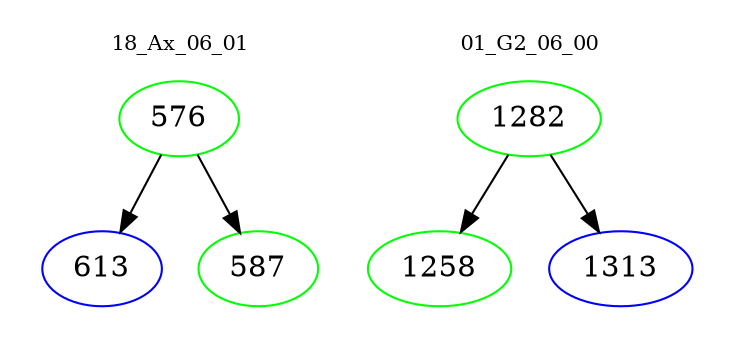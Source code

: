 digraph{
subgraph cluster_0 {
color = white
label = "18_Ax_06_01";
fontsize=10;
T0_576 [label="576", color="green"]
T0_576 -> T0_613 [color="black"]
T0_613 [label="613", color="blue"]
T0_576 -> T0_587 [color="black"]
T0_587 [label="587", color="green"]
}
subgraph cluster_1 {
color = white
label = "01_G2_06_00";
fontsize=10;
T1_1282 [label="1282", color="green"]
T1_1282 -> T1_1258 [color="black"]
T1_1258 [label="1258", color="green"]
T1_1282 -> T1_1313 [color="black"]
T1_1313 [label="1313", color="blue"]
}
}
